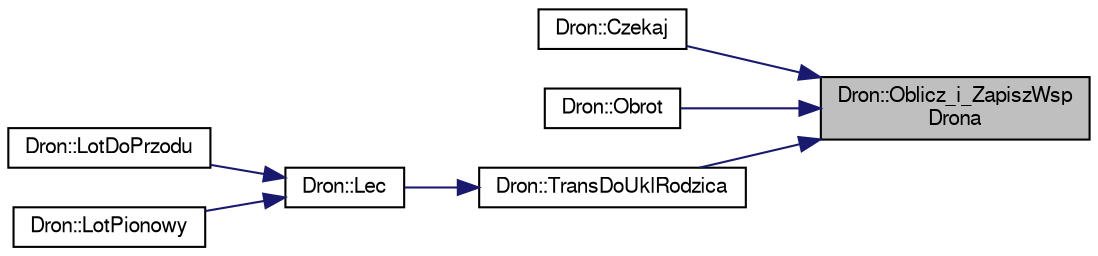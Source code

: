 digraph "Dron::Oblicz_i_ZapiszWspDrona"
{
 // LATEX_PDF_SIZE
  edge [fontname="FreeSans",fontsize="10",labelfontname="FreeSans",labelfontsize="10"];
  node [fontname="FreeSans",fontsize="10",shape=record];
  rankdir="RL";
  Node1 [label="Dron::Oblicz_i_ZapiszWsp\lDrona",height=0.2,width=0.4,color="black", fillcolor="grey75", style="filled", fontcolor="black",tooltip="Metoda zapisujaca polozenie poszczegolnych wierzcholkow."];
  Node1 -> Node2 [dir="back",color="midnightblue",fontsize="10",style="solid",fontname="FreeSans"];
  Node2 [label="Dron::Czekaj",height=0.2,width=0.4,color="black", fillcolor="white", style="filled",URL="$a00130.html#a2643745b8ed7125e4caf1b9e56a4aa1f",tooltip="Metoda animujaca lot w miejscu."];
  Node1 -> Node3 [dir="back",color="midnightblue",fontsize="10",style="solid",fontname="FreeSans"];
  Node3 [label="Dron::Obrot",height=0.2,width=0.4,color="black", fillcolor="white", style="filled",URL="$a00130.html#a25f42d02fc5b27f30e872d444ffb5230",tooltip="Metody Animujace ruch drona."];
  Node1 -> Node4 [dir="back",color="midnightblue",fontsize="10",style="solid",fontname="FreeSans"];
  Node4 [label="Dron::TransDoUklRodzica",height=0.2,width=0.4,color="black", fillcolor="white", style="filled",URL="$a00130.html#aa0e058c1c55a73cccb4098d2b02bba27",tooltip="!"];
  Node4 -> Node5 [dir="back",color="midnightblue",fontsize="10",style="solid",fontname="FreeSans"];
  Node5 [label="Dron::Lec",height=0.2,width=0.4,color="black", fillcolor="white", style="filled",URL="$a00130.html#a73e0a729daf06e3a66eb1d3484b3433d",tooltip="Metoda realizujaca lot drona."];
  Node5 -> Node6 [dir="back",color="midnightblue",fontsize="10",style="solid",fontname="FreeSans"];
  Node6 [label="Dron::LotDoPrzodu",height=0.2,width=0.4,color="black", fillcolor="white", style="filled",URL="$a00130.html#a9e450b22aa3c1fc6ebb9f7ed1ee2dbeb",tooltip="Metoda realizujaca lot do przodu drona."];
  Node5 -> Node7 [dir="back",color="midnightblue",fontsize="10",style="solid",fontname="FreeSans"];
  Node7 [label="Dron::LotPionowy",height=0.2,width=0.4,color="black", fillcolor="white", style="filled",URL="$a00130.html#a86d7fab7b926930274de0ee8eebbb0f0",tooltip="Metoda realizujaca lot pionowy drona."];
}
